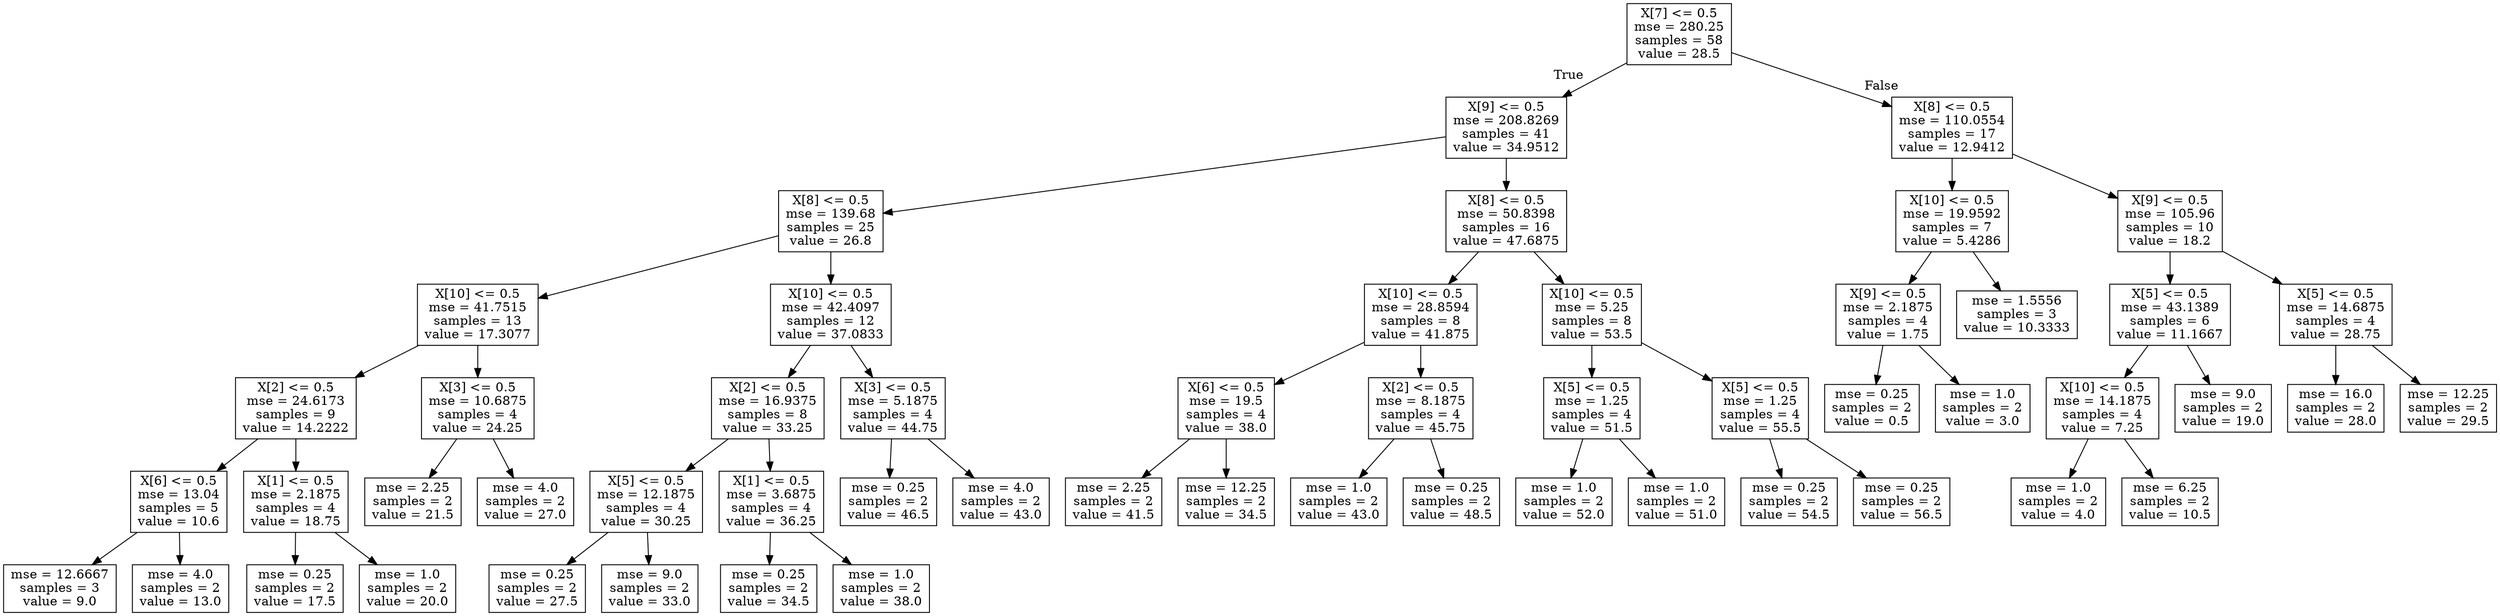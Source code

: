 digraph Tree {
node [shape=box] ;
0 [label="X[7] <= 0.5\nmse = 280.25\nsamples = 58\nvalue = 28.5"] ;
1 [label="X[9] <= 0.5\nmse = 208.8269\nsamples = 41\nvalue = 34.9512"] ;
0 -> 1 [labeldistance=2.5, labelangle=45, headlabel="True"] ;
2 [label="X[8] <= 0.5\nmse = 139.68\nsamples = 25\nvalue = 26.8"] ;
1 -> 2 ;
3 [label="X[10] <= 0.5\nmse = 41.7515\nsamples = 13\nvalue = 17.3077"] ;
2 -> 3 ;
4 [label="X[2] <= 0.5\nmse = 24.6173\nsamples = 9\nvalue = 14.2222"] ;
3 -> 4 ;
5 [label="X[6] <= 0.5\nmse = 13.04\nsamples = 5\nvalue = 10.6"] ;
4 -> 5 ;
6 [label="mse = 12.6667\nsamples = 3\nvalue = 9.0"] ;
5 -> 6 ;
7 [label="mse = 4.0\nsamples = 2\nvalue = 13.0"] ;
5 -> 7 ;
8 [label="X[1] <= 0.5\nmse = 2.1875\nsamples = 4\nvalue = 18.75"] ;
4 -> 8 ;
9 [label="mse = 0.25\nsamples = 2\nvalue = 17.5"] ;
8 -> 9 ;
10 [label="mse = 1.0\nsamples = 2\nvalue = 20.0"] ;
8 -> 10 ;
11 [label="X[3] <= 0.5\nmse = 10.6875\nsamples = 4\nvalue = 24.25"] ;
3 -> 11 ;
12 [label="mse = 2.25\nsamples = 2\nvalue = 21.5"] ;
11 -> 12 ;
13 [label="mse = 4.0\nsamples = 2\nvalue = 27.0"] ;
11 -> 13 ;
14 [label="X[10] <= 0.5\nmse = 42.4097\nsamples = 12\nvalue = 37.0833"] ;
2 -> 14 ;
15 [label="X[2] <= 0.5\nmse = 16.9375\nsamples = 8\nvalue = 33.25"] ;
14 -> 15 ;
16 [label="X[5] <= 0.5\nmse = 12.1875\nsamples = 4\nvalue = 30.25"] ;
15 -> 16 ;
17 [label="mse = 0.25\nsamples = 2\nvalue = 27.5"] ;
16 -> 17 ;
18 [label="mse = 9.0\nsamples = 2\nvalue = 33.0"] ;
16 -> 18 ;
19 [label="X[1] <= 0.5\nmse = 3.6875\nsamples = 4\nvalue = 36.25"] ;
15 -> 19 ;
20 [label="mse = 0.25\nsamples = 2\nvalue = 34.5"] ;
19 -> 20 ;
21 [label="mse = 1.0\nsamples = 2\nvalue = 38.0"] ;
19 -> 21 ;
22 [label="X[3] <= 0.5\nmse = 5.1875\nsamples = 4\nvalue = 44.75"] ;
14 -> 22 ;
23 [label="mse = 0.25\nsamples = 2\nvalue = 46.5"] ;
22 -> 23 ;
24 [label="mse = 4.0\nsamples = 2\nvalue = 43.0"] ;
22 -> 24 ;
25 [label="X[8] <= 0.5\nmse = 50.8398\nsamples = 16\nvalue = 47.6875"] ;
1 -> 25 ;
26 [label="X[10] <= 0.5\nmse = 28.8594\nsamples = 8\nvalue = 41.875"] ;
25 -> 26 ;
27 [label="X[6] <= 0.5\nmse = 19.5\nsamples = 4\nvalue = 38.0"] ;
26 -> 27 ;
28 [label="mse = 2.25\nsamples = 2\nvalue = 41.5"] ;
27 -> 28 ;
29 [label="mse = 12.25\nsamples = 2\nvalue = 34.5"] ;
27 -> 29 ;
30 [label="X[2] <= 0.5\nmse = 8.1875\nsamples = 4\nvalue = 45.75"] ;
26 -> 30 ;
31 [label="mse = 1.0\nsamples = 2\nvalue = 43.0"] ;
30 -> 31 ;
32 [label="mse = 0.25\nsamples = 2\nvalue = 48.5"] ;
30 -> 32 ;
33 [label="X[10] <= 0.5\nmse = 5.25\nsamples = 8\nvalue = 53.5"] ;
25 -> 33 ;
34 [label="X[5] <= 0.5\nmse = 1.25\nsamples = 4\nvalue = 51.5"] ;
33 -> 34 ;
35 [label="mse = 1.0\nsamples = 2\nvalue = 52.0"] ;
34 -> 35 ;
36 [label="mse = 1.0\nsamples = 2\nvalue = 51.0"] ;
34 -> 36 ;
37 [label="X[5] <= 0.5\nmse = 1.25\nsamples = 4\nvalue = 55.5"] ;
33 -> 37 ;
38 [label="mse = 0.25\nsamples = 2\nvalue = 54.5"] ;
37 -> 38 ;
39 [label="mse = 0.25\nsamples = 2\nvalue = 56.5"] ;
37 -> 39 ;
40 [label="X[8] <= 0.5\nmse = 110.0554\nsamples = 17\nvalue = 12.9412"] ;
0 -> 40 [labeldistance=2.5, labelangle=-45, headlabel="False"] ;
41 [label="X[10] <= 0.5\nmse = 19.9592\nsamples = 7\nvalue = 5.4286"] ;
40 -> 41 ;
42 [label="X[9] <= 0.5\nmse = 2.1875\nsamples = 4\nvalue = 1.75"] ;
41 -> 42 ;
43 [label="mse = 0.25\nsamples = 2\nvalue = 0.5"] ;
42 -> 43 ;
44 [label="mse = 1.0\nsamples = 2\nvalue = 3.0"] ;
42 -> 44 ;
45 [label="mse = 1.5556\nsamples = 3\nvalue = 10.3333"] ;
41 -> 45 ;
46 [label="X[9] <= 0.5\nmse = 105.96\nsamples = 10\nvalue = 18.2"] ;
40 -> 46 ;
47 [label="X[5] <= 0.5\nmse = 43.1389\nsamples = 6\nvalue = 11.1667"] ;
46 -> 47 ;
48 [label="X[10] <= 0.5\nmse = 14.1875\nsamples = 4\nvalue = 7.25"] ;
47 -> 48 ;
49 [label="mse = 1.0\nsamples = 2\nvalue = 4.0"] ;
48 -> 49 ;
50 [label="mse = 6.25\nsamples = 2\nvalue = 10.5"] ;
48 -> 50 ;
51 [label="mse = 9.0\nsamples = 2\nvalue = 19.0"] ;
47 -> 51 ;
52 [label="X[5] <= 0.5\nmse = 14.6875\nsamples = 4\nvalue = 28.75"] ;
46 -> 52 ;
53 [label="mse = 16.0\nsamples = 2\nvalue = 28.0"] ;
52 -> 53 ;
54 [label="mse = 12.25\nsamples = 2\nvalue = 29.5"] ;
52 -> 54 ;
}